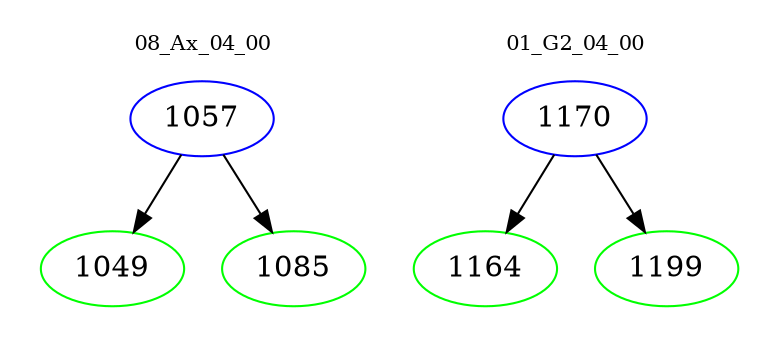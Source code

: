 digraph{
subgraph cluster_0 {
color = white
label = "08_Ax_04_00";
fontsize=10;
T0_1057 [label="1057", color="blue"]
T0_1057 -> T0_1049 [color="black"]
T0_1049 [label="1049", color="green"]
T0_1057 -> T0_1085 [color="black"]
T0_1085 [label="1085", color="green"]
}
subgraph cluster_1 {
color = white
label = "01_G2_04_00";
fontsize=10;
T1_1170 [label="1170", color="blue"]
T1_1170 -> T1_1164 [color="black"]
T1_1164 [label="1164", color="green"]
T1_1170 -> T1_1199 [color="black"]
T1_1199 [label="1199", color="green"]
}
}
